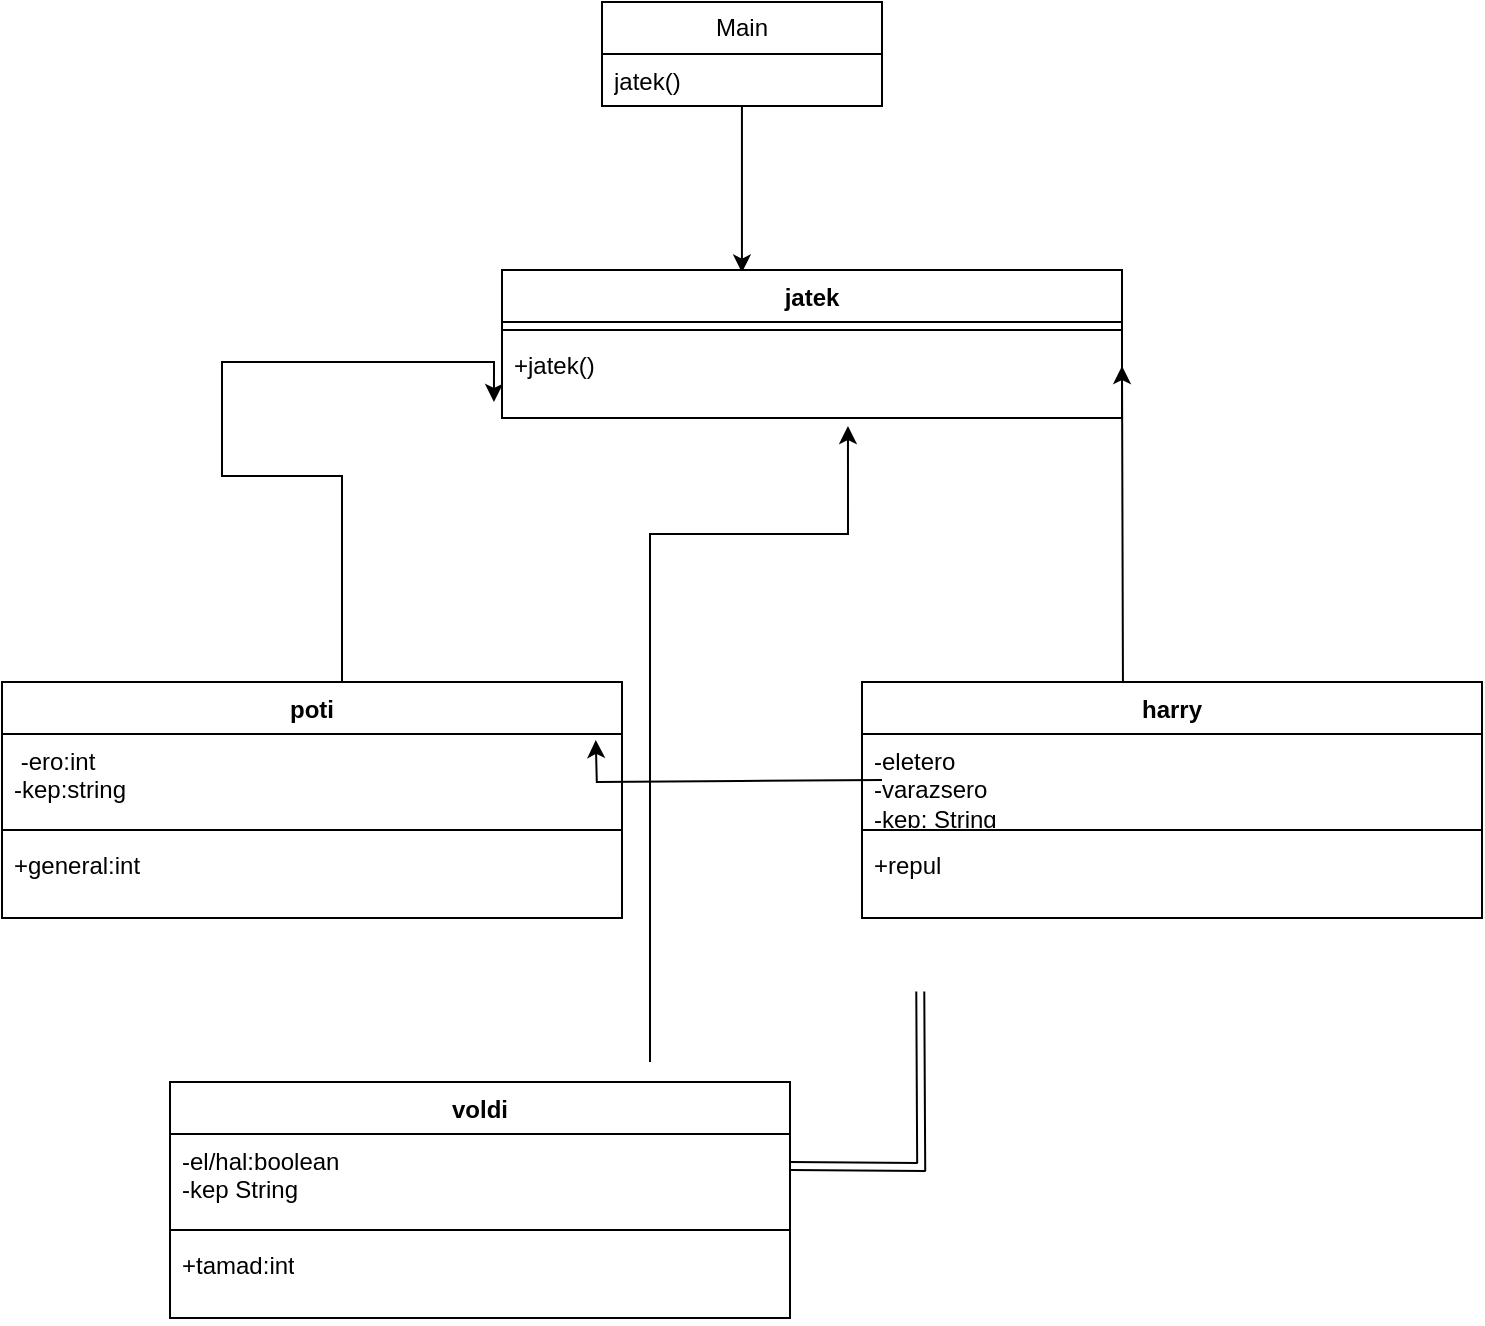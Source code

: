 <mxfile version="21.3.2" type="github">
  <diagram name="1 oldal" id="JSUzjwk5eCRvlBvlkrQ9">
    <mxGraphModel dx="1434" dy="739" grid="1" gridSize="10" guides="1" tooltips="1" connect="1" arrows="1" fold="1" page="1" pageScale="1" pageWidth="827" pageHeight="1169" math="0" shadow="0">
      <root>
        <mxCell id="0" />
        <mxCell id="1" parent="0" />
        <mxCell id="DPumfeYoZTjdJsbqFcMS-21" style="edgeStyle=orthogonalEdgeStyle;rounded=0;orthogonalLoop=1;jettySize=auto;html=1;entryX=-0.013;entryY=0.909;entryDx=0;entryDy=0;entryPerimeter=0;" edge="1" parent="1">
          <mxGeometry relative="1" as="geometry">
            <mxPoint x="190" y="450" as="sourcePoint" />
            <mxPoint x="265.97" y="309.996" as="targetPoint" />
            <Array as="points">
              <mxPoint x="190" y="347" />
              <mxPoint x="130" y="347" />
              <mxPoint x="130" y="290" />
              <mxPoint x="266" y="290" />
            </Array>
          </mxGeometry>
        </mxCell>
        <mxCell id="DPumfeYoZTjdJsbqFcMS-20" style="edgeStyle=orthogonalEdgeStyle;rounded=0;orthogonalLoop=1;jettySize=auto;html=1;entryX=1;entryY=0.5;entryDx=0;entryDy=0;" edge="1" parent="1">
          <mxGeometry relative="1" as="geometry">
            <mxPoint x="605" y="460" as="sourcePoint" />
            <mxPoint x="580" y="292" as="targetPoint" />
          </mxGeometry>
        </mxCell>
        <mxCell id="DPumfeYoZTjdJsbqFcMS-40" style="edgeStyle=orthogonalEdgeStyle;rounded=0;orthogonalLoop=1;jettySize=auto;html=1;entryX=0.387;entryY=0.017;entryDx=0;entryDy=0;entryPerimeter=0;" edge="1" parent="1" source="DPumfeYoZTjdJsbqFcMS-9" target="DPumfeYoZTjdJsbqFcMS-36">
          <mxGeometry relative="1" as="geometry" />
        </mxCell>
        <mxCell id="DPumfeYoZTjdJsbqFcMS-9" value="Main&lt;br&gt;" style="swimlane;fontStyle=0;childLayout=stackLayout;horizontal=1;startSize=26;fillColor=none;horizontalStack=0;resizeParent=1;resizeParentMax=0;resizeLast=0;collapsible=1;marginBottom=0;whiteSpace=wrap;html=1;" vertex="1" parent="1">
          <mxGeometry x="320" y="110" width="140" height="52" as="geometry" />
        </mxCell>
        <mxCell id="DPumfeYoZTjdJsbqFcMS-10" value="jatek()" style="text;strokeColor=none;fillColor=none;align=left;verticalAlign=top;spacingLeft=4;spacingRight=4;overflow=hidden;rotatable=0;points=[[0,0.5],[1,0.5]];portConstraint=eastwest;whiteSpace=wrap;html=1;" vertex="1" parent="DPumfeYoZTjdJsbqFcMS-9">
          <mxGeometry y="26" width="140" height="26" as="geometry" />
        </mxCell>
        <mxCell id="DPumfeYoZTjdJsbqFcMS-22" style="edgeStyle=orthogonalEdgeStyle;rounded=0;orthogonalLoop=1;jettySize=auto;html=1;entryX=0.066;entryY=1.077;entryDx=0;entryDy=0;entryPerimeter=0;shape=link;" edge="1" parent="1">
          <mxGeometry relative="1" as="geometry">
            <mxPoint x="414" y="692" as="sourcePoint" />
            <mxPoint x="479.14" y="604.774" as="targetPoint" />
          </mxGeometry>
        </mxCell>
        <mxCell id="DPumfeYoZTjdJsbqFcMS-23" style="edgeStyle=orthogonalEdgeStyle;rounded=0;orthogonalLoop=1;jettySize=auto;html=1;entryX=0.558;entryY=1.1;entryDx=0;entryDy=0;entryPerimeter=0;" edge="1" parent="1" target="DPumfeYoZTjdJsbqFcMS-39">
          <mxGeometry relative="1" as="geometry">
            <mxPoint x="344" y="640" as="sourcePoint" />
            <Array as="points">
              <mxPoint x="344" y="376" />
              <mxPoint x="443" y="376" />
            </Array>
          </mxGeometry>
        </mxCell>
        <mxCell id="DPumfeYoZTjdJsbqFcMS-19" style="edgeStyle=orthogonalEdgeStyle;rounded=0;orthogonalLoop=1;jettySize=auto;html=1;entryX=0.988;entryY=0.115;entryDx=0;entryDy=0;entryPerimeter=0;" edge="1" parent="1">
          <mxGeometry relative="1" as="geometry">
            <mxPoint x="460" y="499" as="sourcePoint" />
            <mxPoint x="316.88" y="478.99" as="targetPoint" />
          </mxGeometry>
        </mxCell>
        <mxCell id="DPumfeYoZTjdJsbqFcMS-24" value="harry" style="swimlane;fontStyle=1;align=center;verticalAlign=top;childLayout=stackLayout;horizontal=1;startSize=26;horizontalStack=0;resizeParent=1;resizeParentMax=0;resizeLast=0;collapsible=1;marginBottom=0;whiteSpace=wrap;html=1;" vertex="1" parent="1">
          <mxGeometry x="450" y="450" width="310" height="118" as="geometry" />
        </mxCell>
        <mxCell id="DPumfeYoZTjdJsbqFcMS-25" value="-eletero&lt;br&gt;-varazsero&lt;br&gt;-kep: String" style="text;strokeColor=none;fillColor=none;align=left;verticalAlign=top;spacingLeft=4;spacingRight=4;overflow=hidden;rotatable=0;points=[[0,0.5],[1,0.5]];portConstraint=eastwest;whiteSpace=wrap;html=1;" vertex="1" parent="DPumfeYoZTjdJsbqFcMS-24">
          <mxGeometry y="26" width="310" height="44" as="geometry" />
        </mxCell>
        <mxCell id="DPumfeYoZTjdJsbqFcMS-26" value="" style="line;strokeWidth=1;fillColor=none;align=left;verticalAlign=middle;spacingTop=-1;spacingLeft=3;spacingRight=3;rotatable=0;labelPosition=right;points=[];portConstraint=eastwest;strokeColor=inherit;" vertex="1" parent="DPumfeYoZTjdJsbqFcMS-24">
          <mxGeometry y="70" width="310" height="8" as="geometry" />
        </mxCell>
        <mxCell id="DPumfeYoZTjdJsbqFcMS-27" value="+repul" style="text;strokeColor=none;fillColor=none;align=left;verticalAlign=top;spacingLeft=4;spacingRight=4;overflow=hidden;rotatable=0;points=[[0,0.5],[1,0.5]];portConstraint=eastwest;whiteSpace=wrap;html=1;" vertex="1" parent="DPumfeYoZTjdJsbqFcMS-24">
          <mxGeometry y="78" width="310" height="40" as="geometry" />
        </mxCell>
        <mxCell id="DPumfeYoZTjdJsbqFcMS-28" value="poti" style="swimlane;fontStyle=1;align=center;verticalAlign=top;childLayout=stackLayout;horizontal=1;startSize=26;horizontalStack=0;resizeParent=1;resizeParentMax=0;resizeLast=0;collapsible=1;marginBottom=0;whiteSpace=wrap;html=1;" vertex="1" parent="1">
          <mxGeometry x="20" y="450" width="310" height="118" as="geometry" />
        </mxCell>
        <mxCell id="DPumfeYoZTjdJsbqFcMS-29" value="&amp;nbsp;-ero:int&lt;br&gt;-kep:string" style="text;strokeColor=none;fillColor=none;align=left;verticalAlign=top;spacingLeft=4;spacingRight=4;overflow=hidden;rotatable=0;points=[[0,0.5],[1,0.5]];portConstraint=eastwest;whiteSpace=wrap;html=1;" vertex="1" parent="DPumfeYoZTjdJsbqFcMS-28">
          <mxGeometry y="26" width="310" height="44" as="geometry" />
        </mxCell>
        <mxCell id="DPumfeYoZTjdJsbqFcMS-30" value="" style="line;strokeWidth=1;fillColor=none;align=left;verticalAlign=middle;spacingTop=-1;spacingLeft=3;spacingRight=3;rotatable=0;labelPosition=right;points=[];portConstraint=eastwest;strokeColor=inherit;" vertex="1" parent="DPumfeYoZTjdJsbqFcMS-28">
          <mxGeometry y="70" width="310" height="8" as="geometry" />
        </mxCell>
        <mxCell id="DPumfeYoZTjdJsbqFcMS-31" value="+general:int" style="text;strokeColor=none;fillColor=none;align=left;verticalAlign=top;spacingLeft=4;spacingRight=4;overflow=hidden;rotatable=0;points=[[0,0.5],[1,0.5]];portConstraint=eastwest;whiteSpace=wrap;html=1;" vertex="1" parent="DPumfeYoZTjdJsbqFcMS-28">
          <mxGeometry y="78" width="310" height="40" as="geometry" />
        </mxCell>
        <mxCell id="DPumfeYoZTjdJsbqFcMS-32" value="voldi" style="swimlane;fontStyle=1;align=center;verticalAlign=top;childLayout=stackLayout;horizontal=1;startSize=26;horizontalStack=0;resizeParent=1;resizeParentMax=0;resizeLast=0;collapsible=1;marginBottom=0;whiteSpace=wrap;html=1;" vertex="1" parent="1">
          <mxGeometry x="104" y="650" width="310" height="118" as="geometry" />
        </mxCell>
        <mxCell id="DPumfeYoZTjdJsbqFcMS-33" value="-el/hal:boolean&lt;br&gt;-kep String" style="text;strokeColor=none;fillColor=none;align=left;verticalAlign=top;spacingLeft=4;spacingRight=4;overflow=hidden;rotatable=0;points=[[0,0.5],[1,0.5]];portConstraint=eastwest;whiteSpace=wrap;html=1;" vertex="1" parent="DPumfeYoZTjdJsbqFcMS-32">
          <mxGeometry y="26" width="310" height="44" as="geometry" />
        </mxCell>
        <mxCell id="DPumfeYoZTjdJsbqFcMS-34" value="" style="line;strokeWidth=1;fillColor=none;align=left;verticalAlign=middle;spacingTop=-1;spacingLeft=3;spacingRight=3;rotatable=0;labelPosition=right;points=[];portConstraint=eastwest;strokeColor=inherit;" vertex="1" parent="DPumfeYoZTjdJsbqFcMS-32">
          <mxGeometry y="70" width="310" height="8" as="geometry" />
        </mxCell>
        <mxCell id="DPumfeYoZTjdJsbqFcMS-35" value="+tamad:int" style="text;strokeColor=none;fillColor=none;align=left;verticalAlign=top;spacingLeft=4;spacingRight=4;overflow=hidden;rotatable=0;points=[[0,0.5],[1,0.5]];portConstraint=eastwest;whiteSpace=wrap;html=1;" vertex="1" parent="DPumfeYoZTjdJsbqFcMS-32">
          <mxGeometry y="78" width="310" height="40" as="geometry" />
        </mxCell>
        <mxCell id="DPumfeYoZTjdJsbqFcMS-36" value="jatek" style="swimlane;fontStyle=1;align=center;verticalAlign=top;childLayout=stackLayout;horizontal=1;startSize=26;horizontalStack=0;resizeParent=1;resizeParentMax=0;resizeLast=0;collapsible=1;marginBottom=0;whiteSpace=wrap;html=1;" vertex="1" parent="1">
          <mxGeometry x="270" y="244" width="310" height="74" as="geometry" />
        </mxCell>
        <mxCell id="DPumfeYoZTjdJsbqFcMS-38" value="" style="line;strokeWidth=1;fillColor=none;align=left;verticalAlign=middle;spacingTop=-1;spacingLeft=3;spacingRight=3;rotatable=0;labelPosition=right;points=[];portConstraint=eastwest;strokeColor=inherit;" vertex="1" parent="DPumfeYoZTjdJsbqFcMS-36">
          <mxGeometry y="26" width="310" height="8" as="geometry" />
        </mxCell>
        <mxCell id="DPumfeYoZTjdJsbqFcMS-39" value="+jatek()" style="text;strokeColor=none;fillColor=none;align=left;verticalAlign=top;spacingLeft=4;spacingRight=4;overflow=hidden;rotatable=0;points=[[0,0.5],[1,0.5]];portConstraint=eastwest;whiteSpace=wrap;html=1;" vertex="1" parent="DPumfeYoZTjdJsbqFcMS-36">
          <mxGeometry y="34" width="310" height="40" as="geometry" />
        </mxCell>
      </root>
    </mxGraphModel>
  </diagram>
</mxfile>
